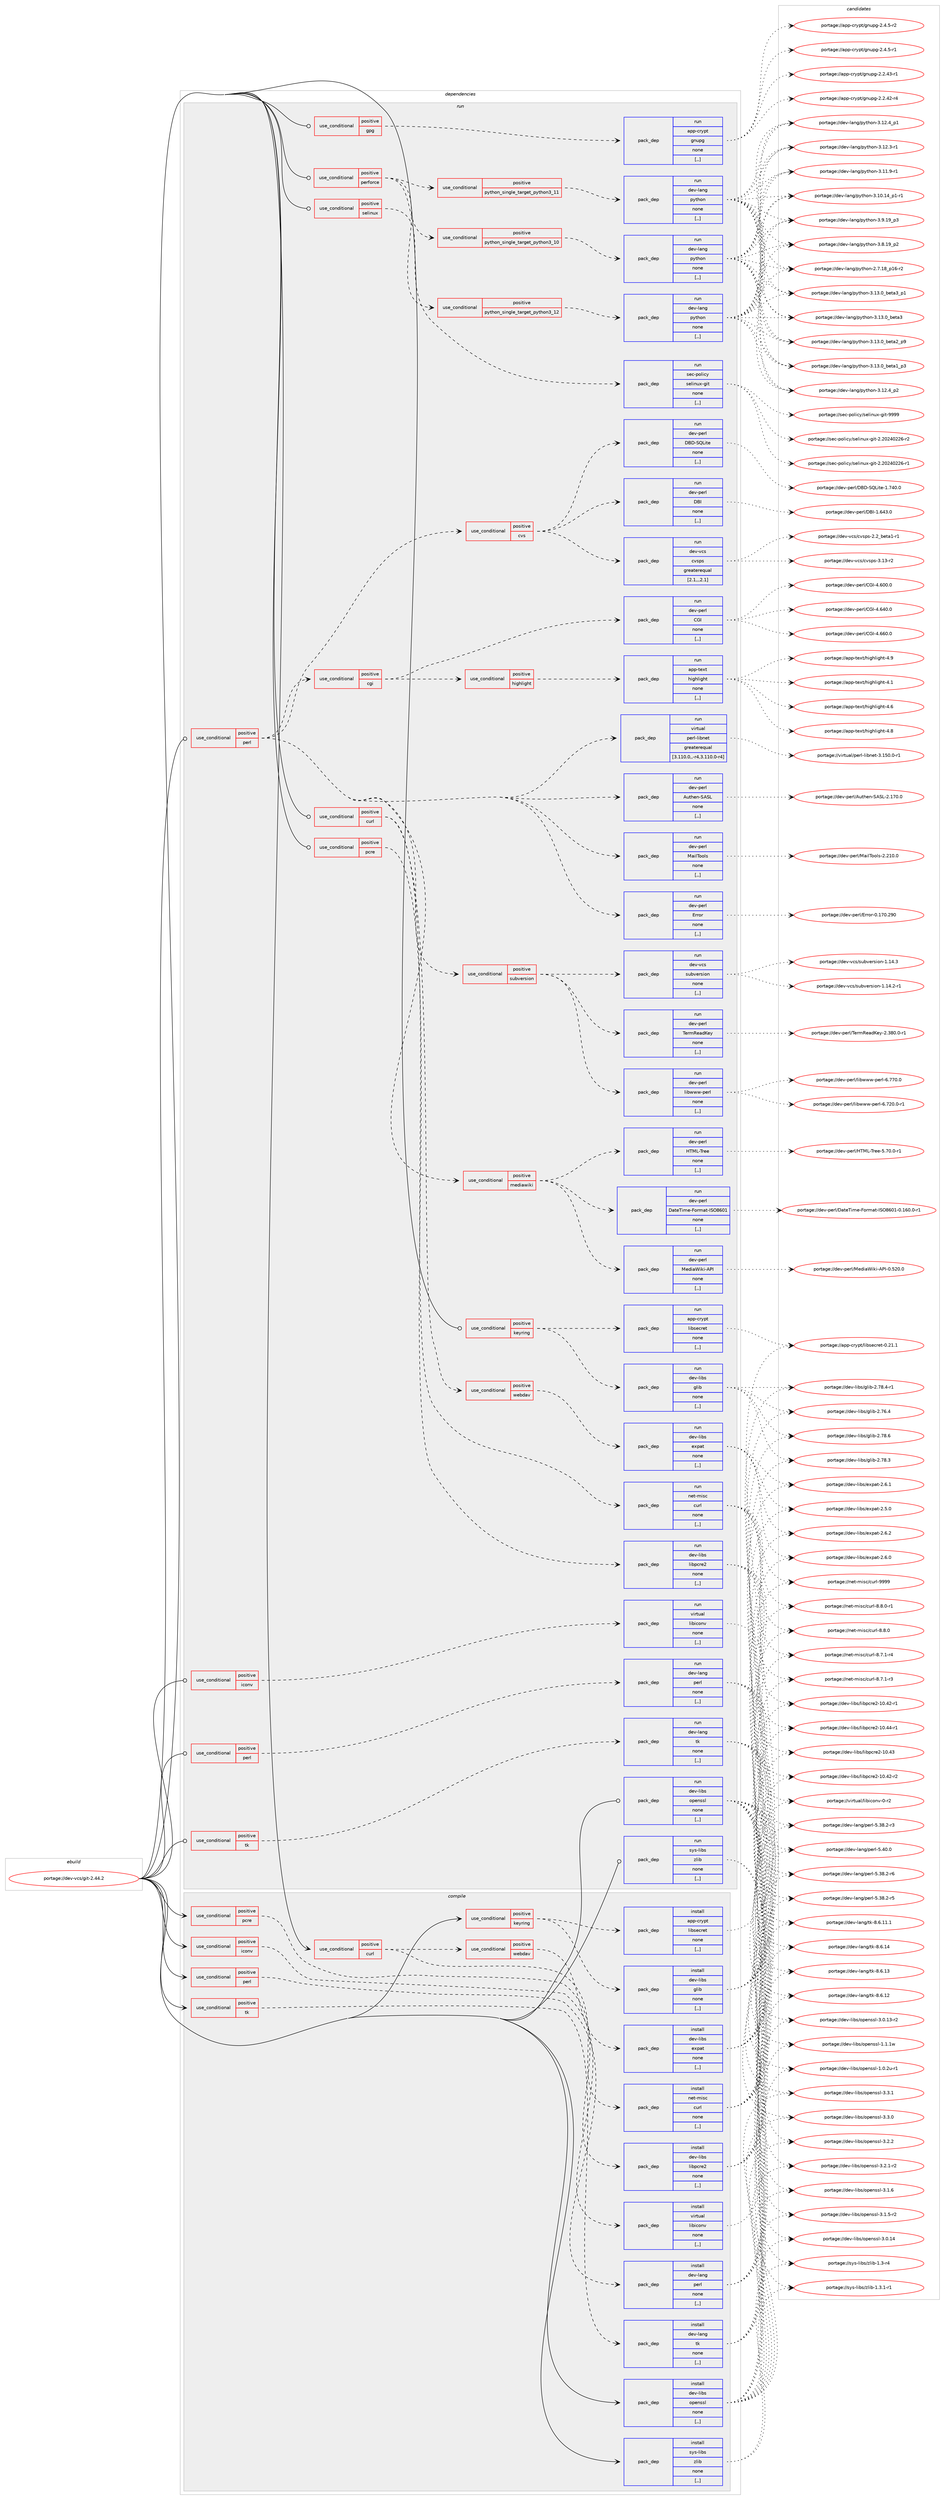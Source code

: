 digraph prolog {

# *************
# Graph options
# *************

newrank=true;
concentrate=true;
compound=true;
graph [rankdir=LR,fontname=Helvetica,fontsize=10,ranksep=1.5];#, ranksep=2.5, nodesep=0.2];
edge  [arrowhead=vee];
node  [fontname=Helvetica,fontsize=10];

# **********
# The ebuild
# **********

subgraph cluster_leftcol {
color=gray;
rank=same;
label=<<i>ebuild</i>>;
id [label="portage://dev-vcs/git-2.44.2", color=red, width=4, href="../dev-vcs/git-2.44.2.svg"];
}

# ****************
# The dependencies
# ****************

subgraph cluster_midcol {
color=gray;
label=<<i>dependencies</i>>;
subgraph cluster_compile {
fillcolor="#eeeeee";
style=filled;
label=<<i>compile</i>>;
subgraph cond61793 {
dependency220136 [label=<<TABLE BORDER="0" CELLBORDER="1" CELLSPACING="0" CELLPADDING="4"><TR><TD ROWSPAN="3" CELLPADDING="10">use_conditional</TD></TR><TR><TD>positive</TD></TR><TR><TD>curl</TD></TR></TABLE>>, shape=none, color=red];
subgraph pack156876 {
dependency220137 [label=<<TABLE BORDER="0" CELLBORDER="1" CELLSPACING="0" CELLPADDING="4" WIDTH="220"><TR><TD ROWSPAN="6" CELLPADDING="30">pack_dep</TD></TR><TR><TD WIDTH="110">install</TD></TR><TR><TD>net-misc</TD></TR><TR><TD>curl</TD></TR><TR><TD>none</TD></TR><TR><TD>[,,]</TD></TR></TABLE>>, shape=none, color=blue];
}
dependency220136:e -> dependency220137:w [weight=20,style="dashed",arrowhead="vee"];
subgraph cond61794 {
dependency220138 [label=<<TABLE BORDER="0" CELLBORDER="1" CELLSPACING="0" CELLPADDING="4"><TR><TD ROWSPAN="3" CELLPADDING="10">use_conditional</TD></TR><TR><TD>positive</TD></TR><TR><TD>webdav</TD></TR></TABLE>>, shape=none, color=red];
subgraph pack156877 {
dependency220139 [label=<<TABLE BORDER="0" CELLBORDER="1" CELLSPACING="0" CELLPADDING="4" WIDTH="220"><TR><TD ROWSPAN="6" CELLPADDING="30">pack_dep</TD></TR><TR><TD WIDTH="110">install</TD></TR><TR><TD>dev-libs</TD></TR><TR><TD>expat</TD></TR><TR><TD>none</TD></TR><TR><TD>[,,]</TD></TR></TABLE>>, shape=none, color=blue];
}
dependency220138:e -> dependency220139:w [weight=20,style="dashed",arrowhead="vee"];
}
dependency220136:e -> dependency220138:w [weight=20,style="dashed",arrowhead="vee"];
}
id:e -> dependency220136:w [weight=20,style="solid",arrowhead="vee"];
subgraph cond61795 {
dependency220140 [label=<<TABLE BORDER="0" CELLBORDER="1" CELLSPACING="0" CELLPADDING="4"><TR><TD ROWSPAN="3" CELLPADDING="10">use_conditional</TD></TR><TR><TD>positive</TD></TR><TR><TD>iconv</TD></TR></TABLE>>, shape=none, color=red];
subgraph pack156878 {
dependency220141 [label=<<TABLE BORDER="0" CELLBORDER="1" CELLSPACING="0" CELLPADDING="4" WIDTH="220"><TR><TD ROWSPAN="6" CELLPADDING="30">pack_dep</TD></TR><TR><TD WIDTH="110">install</TD></TR><TR><TD>virtual</TD></TR><TR><TD>libiconv</TD></TR><TR><TD>none</TD></TR><TR><TD>[,,]</TD></TR></TABLE>>, shape=none, color=blue];
}
dependency220140:e -> dependency220141:w [weight=20,style="dashed",arrowhead="vee"];
}
id:e -> dependency220140:w [weight=20,style="solid",arrowhead="vee"];
subgraph cond61796 {
dependency220142 [label=<<TABLE BORDER="0" CELLBORDER="1" CELLSPACING="0" CELLPADDING="4"><TR><TD ROWSPAN="3" CELLPADDING="10">use_conditional</TD></TR><TR><TD>positive</TD></TR><TR><TD>keyring</TD></TR></TABLE>>, shape=none, color=red];
subgraph pack156879 {
dependency220143 [label=<<TABLE BORDER="0" CELLBORDER="1" CELLSPACING="0" CELLPADDING="4" WIDTH="220"><TR><TD ROWSPAN="6" CELLPADDING="30">pack_dep</TD></TR><TR><TD WIDTH="110">install</TD></TR><TR><TD>app-crypt</TD></TR><TR><TD>libsecret</TD></TR><TR><TD>none</TD></TR><TR><TD>[,,]</TD></TR></TABLE>>, shape=none, color=blue];
}
dependency220142:e -> dependency220143:w [weight=20,style="dashed",arrowhead="vee"];
subgraph pack156880 {
dependency220144 [label=<<TABLE BORDER="0" CELLBORDER="1" CELLSPACING="0" CELLPADDING="4" WIDTH="220"><TR><TD ROWSPAN="6" CELLPADDING="30">pack_dep</TD></TR><TR><TD WIDTH="110">install</TD></TR><TR><TD>dev-libs</TD></TR><TR><TD>glib</TD></TR><TR><TD>none</TD></TR><TR><TD>[,,]</TD></TR></TABLE>>, shape=none, color=blue];
}
dependency220142:e -> dependency220144:w [weight=20,style="dashed",arrowhead="vee"];
}
id:e -> dependency220142:w [weight=20,style="solid",arrowhead="vee"];
subgraph cond61797 {
dependency220145 [label=<<TABLE BORDER="0" CELLBORDER="1" CELLSPACING="0" CELLPADDING="4"><TR><TD ROWSPAN="3" CELLPADDING="10">use_conditional</TD></TR><TR><TD>positive</TD></TR><TR><TD>pcre</TD></TR></TABLE>>, shape=none, color=red];
subgraph pack156881 {
dependency220146 [label=<<TABLE BORDER="0" CELLBORDER="1" CELLSPACING="0" CELLPADDING="4" WIDTH="220"><TR><TD ROWSPAN="6" CELLPADDING="30">pack_dep</TD></TR><TR><TD WIDTH="110">install</TD></TR><TR><TD>dev-libs</TD></TR><TR><TD>libpcre2</TD></TR><TR><TD>none</TD></TR><TR><TD>[,,]</TD></TR></TABLE>>, shape=none, color=blue];
}
dependency220145:e -> dependency220146:w [weight=20,style="dashed",arrowhead="vee"];
}
id:e -> dependency220145:w [weight=20,style="solid",arrowhead="vee"];
subgraph cond61798 {
dependency220147 [label=<<TABLE BORDER="0" CELLBORDER="1" CELLSPACING="0" CELLPADDING="4"><TR><TD ROWSPAN="3" CELLPADDING="10">use_conditional</TD></TR><TR><TD>positive</TD></TR><TR><TD>perl</TD></TR></TABLE>>, shape=none, color=red];
subgraph pack156882 {
dependency220148 [label=<<TABLE BORDER="0" CELLBORDER="1" CELLSPACING="0" CELLPADDING="4" WIDTH="220"><TR><TD ROWSPAN="6" CELLPADDING="30">pack_dep</TD></TR><TR><TD WIDTH="110">install</TD></TR><TR><TD>dev-lang</TD></TR><TR><TD>perl</TD></TR><TR><TD>none</TD></TR><TR><TD>[,,]</TD></TR></TABLE>>, shape=none, color=blue];
}
dependency220147:e -> dependency220148:w [weight=20,style="dashed",arrowhead="vee"];
}
id:e -> dependency220147:w [weight=20,style="solid",arrowhead="vee"];
subgraph cond61799 {
dependency220149 [label=<<TABLE BORDER="0" CELLBORDER="1" CELLSPACING="0" CELLPADDING="4"><TR><TD ROWSPAN="3" CELLPADDING="10">use_conditional</TD></TR><TR><TD>positive</TD></TR><TR><TD>tk</TD></TR></TABLE>>, shape=none, color=red];
subgraph pack156883 {
dependency220150 [label=<<TABLE BORDER="0" CELLBORDER="1" CELLSPACING="0" CELLPADDING="4" WIDTH="220"><TR><TD ROWSPAN="6" CELLPADDING="30">pack_dep</TD></TR><TR><TD WIDTH="110">install</TD></TR><TR><TD>dev-lang</TD></TR><TR><TD>tk</TD></TR><TR><TD>none</TD></TR><TR><TD>[,,]</TD></TR></TABLE>>, shape=none, color=blue];
}
dependency220149:e -> dependency220150:w [weight=20,style="dashed",arrowhead="vee"];
}
id:e -> dependency220149:w [weight=20,style="solid",arrowhead="vee"];
subgraph pack156884 {
dependency220151 [label=<<TABLE BORDER="0" CELLBORDER="1" CELLSPACING="0" CELLPADDING="4" WIDTH="220"><TR><TD ROWSPAN="6" CELLPADDING="30">pack_dep</TD></TR><TR><TD WIDTH="110">install</TD></TR><TR><TD>dev-libs</TD></TR><TR><TD>openssl</TD></TR><TR><TD>none</TD></TR><TR><TD>[,,]</TD></TR></TABLE>>, shape=none, color=blue];
}
id:e -> dependency220151:w [weight=20,style="solid",arrowhead="vee"];
subgraph pack156885 {
dependency220152 [label=<<TABLE BORDER="0" CELLBORDER="1" CELLSPACING="0" CELLPADDING="4" WIDTH="220"><TR><TD ROWSPAN="6" CELLPADDING="30">pack_dep</TD></TR><TR><TD WIDTH="110">install</TD></TR><TR><TD>sys-libs</TD></TR><TR><TD>zlib</TD></TR><TR><TD>none</TD></TR><TR><TD>[,,]</TD></TR></TABLE>>, shape=none, color=blue];
}
id:e -> dependency220152:w [weight=20,style="solid",arrowhead="vee"];
}
subgraph cluster_compileandrun {
fillcolor="#eeeeee";
style=filled;
label=<<i>compile and run</i>>;
}
subgraph cluster_run {
fillcolor="#eeeeee";
style=filled;
label=<<i>run</i>>;
subgraph cond61800 {
dependency220153 [label=<<TABLE BORDER="0" CELLBORDER="1" CELLSPACING="0" CELLPADDING="4"><TR><TD ROWSPAN="3" CELLPADDING="10">use_conditional</TD></TR><TR><TD>positive</TD></TR><TR><TD>curl</TD></TR></TABLE>>, shape=none, color=red];
subgraph pack156886 {
dependency220154 [label=<<TABLE BORDER="0" CELLBORDER="1" CELLSPACING="0" CELLPADDING="4" WIDTH="220"><TR><TD ROWSPAN="6" CELLPADDING="30">pack_dep</TD></TR><TR><TD WIDTH="110">run</TD></TR><TR><TD>net-misc</TD></TR><TR><TD>curl</TD></TR><TR><TD>none</TD></TR><TR><TD>[,,]</TD></TR></TABLE>>, shape=none, color=blue];
}
dependency220153:e -> dependency220154:w [weight=20,style="dashed",arrowhead="vee"];
subgraph cond61801 {
dependency220155 [label=<<TABLE BORDER="0" CELLBORDER="1" CELLSPACING="0" CELLPADDING="4"><TR><TD ROWSPAN="3" CELLPADDING="10">use_conditional</TD></TR><TR><TD>positive</TD></TR><TR><TD>webdav</TD></TR></TABLE>>, shape=none, color=red];
subgraph pack156887 {
dependency220156 [label=<<TABLE BORDER="0" CELLBORDER="1" CELLSPACING="0" CELLPADDING="4" WIDTH="220"><TR><TD ROWSPAN="6" CELLPADDING="30">pack_dep</TD></TR><TR><TD WIDTH="110">run</TD></TR><TR><TD>dev-libs</TD></TR><TR><TD>expat</TD></TR><TR><TD>none</TD></TR><TR><TD>[,,]</TD></TR></TABLE>>, shape=none, color=blue];
}
dependency220155:e -> dependency220156:w [weight=20,style="dashed",arrowhead="vee"];
}
dependency220153:e -> dependency220155:w [weight=20,style="dashed",arrowhead="vee"];
}
id:e -> dependency220153:w [weight=20,style="solid",arrowhead="odot"];
subgraph cond61802 {
dependency220157 [label=<<TABLE BORDER="0" CELLBORDER="1" CELLSPACING="0" CELLPADDING="4"><TR><TD ROWSPAN="3" CELLPADDING="10">use_conditional</TD></TR><TR><TD>positive</TD></TR><TR><TD>gpg</TD></TR></TABLE>>, shape=none, color=red];
subgraph pack156888 {
dependency220158 [label=<<TABLE BORDER="0" CELLBORDER="1" CELLSPACING="0" CELLPADDING="4" WIDTH="220"><TR><TD ROWSPAN="6" CELLPADDING="30">pack_dep</TD></TR><TR><TD WIDTH="110">run</TD></TR><TR><TD>app-crypt</TD></TR><TR><TD>gnupg</TD></TR><TR><TD>none</TD></TR><TR><TD>[,,]</TD></TR></TABLE>>, shape=none, color=blue];
}
dependency220157:e -> dependency220158:w [weight=20,style="dashed",arrowhead="vee"];
}
id:e -> dependency220157:w [weight=20,style="solid",arrowhead="odot"];
subgraph cond61803 {
dependency220159 [label=<<TABLE BORDER="0" CELLBORDER="1" CELLSPACING="0" CELLPADDING="4"><TR><TD ROWSPAN="3" CELLPADDING="10">use_conditional</TD></TR><TR><TD>positive</TD></TR><TR><TD>iconv</TD></TR></TABLE>>, shape=none, color=red];
subgraph pack156889 {
dependency220160 [label=<<TABLE BORDER="0" CELLBORDER="1" CELLSPACING="0" CELLPADDING="4" WIDTH="220"><TR><TD ROWSPAN="6" CELLPADDING="30">pack_dep</TD></TR><TR><TD WIDTH="110">run</TD></TR><TR><TD>virtual</TD></TR><TR><TD>libiconv</TD></TR><TR><TD>none</TD></TR><TR><TD>[,,]</TD></TR></TABLE>>, shape=none, color=blue];
}
dependency220159:e -> dependency220160:w [weight=20,style="dashed",arrowhead="vee"];
}
id:e -> dependency220159:w [weight=20,style="solid",arrowhead="odot"];
subgraph cond61804 {
dependency220161 [label=<<TABLE BORDER="0" CELLBORDER="1" CELLSPACING="0" CELLPADDING="4"><TR><TD ROWSPAN="3" CELLPADDING="10">use_conditional</TD></TR><TR><TD>positive</TD></TR><TR><TD>keyring</TD></TR></TABLE>>, shape=none, color=red];
subgraph pack156890 {
dependency220162 [label=<<TABLE BORDER="0" CELLBORDER="1" CELLSPACING="0" CELLPADDING="4" WIDTH="220"><TR><TD ROWSPAN="6" CELLPADDING="30">pack_dep</TD></TR><TR><TD WIDTH="110">run</TD></TR><TR><TD>app-crypt</TD></TR><TR><TD>libsecret</TD></TR><TR><TD>none</TD></TR><TR><TD>[,,]</TD></TR></TABLE>>, shape=none, color=blue];
}
dependency220161:e -> dependency220162:w [weight=20,style="dashed",arrowhead="vee"];
subgraph pack156891 {
dependency220163 [label=<<TABLE BORDER="0" CELLBORDER="1" CELLSPACING="0" CELLPADDING="4" WIDTH="220"><TR><TD ROWSPAN="6" CELLPADDING="30">pack_dep</TD></TR><TR><TD WIDTH="110">run</TD></TR><TR><TD>dev-libs</TD></TR><TR><TD>glib</TD></TR><TR><TD>none</TD></TR><TR><TD>[,,]</TD></TR></TABLE>>, shape=none, color=blue];
}
dependency220161:e -> dependency220163:w [weight=20,style="dashed",arrowhead="vee"];
}
id:e -> dependency220161:w [weight=20,style="solid",arrowhead="odot"];
subgraph cond61805 {
dependency220164 [label=<<TABLE BORDER="0" CELLBORDER="1" CELLSPACING="0" CELLPADDING="4"><TR><TD ROWSPAN="3" CELLPADDING="10">use_conditional</TD></TR><TR><TD>positive</TD></TR><TR><TD>pcre</TD></TR></TABLE>>, shape=none, color=red];
subgraph pack156892 {
dependency220165 [label=<<TABLE BORDER="0" CELLBORDER="1" CELLSPACING="0" CELLPADDING="4" WIDTH="220"><TR><TD ROWSPAN="6" CELLPADDING="30">pack_dep</TD></TR><TR><TD WIDTH="110">run</TD></TR><TR><TD>dev-libs</TD></TR><TR><TD>libpcre2</TD></TR><TR><TD>none</TD></TR><TR><TD>[,,]</TD></TR></TABLE>>, shape=none, color=blue];
}
dependency220164:e -> dependency220165:w [weight=20,style="dashed",arrowhead="vee"];
}
id:e -> dependency220164:w [weight=20,style="solid",arrowhead="odot"];
subgraph cond61806 {
dependency220166 [label=<<TABLE BORDER="0" CELLBORDER="1" CELLSPACING="0" CELLPADDING="4"><TR><TD ROWSPAN="3" CELLPADDING="10">use_conditional</TD></TR><TR><TD>positive</TD></TR><TR><TD>perforce</TD></TR></TABLE>>, shape=none, color=red];
subgraph cond61807 {
dependency220167 [label=<<TABLE BORDER="0" CELLBORDER="1" CELLSPACING="0" CELLPADDING="4"><TR><TD ROWSPAN="3" CELLPADDING="10">use_conditional</TD></TR><TR><TD>positive</TD></TR><TR><TD>python_single_target_python3_10</TD></TR></TABLE>>, shape=none, color=red];
subgraph pack156893 {
dependency220168 [label=<<TABLE BORDER="0" CELLBORDER="1" CELLSPACING="0" CELLPADDING="4" WIDTH="220"><TR><TD ROWSPAN="6" CELLPADDING="30">pack_dep</TD></TR><TR><TD WIDTH="110">run</TD></TR><TR><TD>dev-lang</TD></TR><TR><TD>python</TD></TR><TR><TD>none</TD></TR><TR><TD>[,,]</TD></TR></TABLE>>, shape=none, color=blue];
}
dependency220167:e -> dependency220168:w [weight=20,style="dashed",arrowhead="vee"];
}
dependency220166:e -> dependency220167:w [weight=20,style="dashed",arrowhead="vee"];
subgraph cond61808 {
dependency220169 [label=<<TABLE BORDER="0" CELLBORDER="1" CELLSPACING="0" CELLPADDING="4"><TR><TD ROWSPAN="3" CELLPADDING="10">use_conditional</TD></TR><TR><TD>positive</TD></TR><TR><TD>python_single_target_python3_11</TD></TR></TABLE>>, shape=none, color=red];
subgraph pack156894 {
dependency220170 [label=<<TABLE BORDER="0" CELLBORDER="1" CELLSPACING="0" CELLPADDING="4" WIDTH="220"><TR><TD ROWSPAN="6" CELLPADDING="30">pack_dep</TD></TR><TR><TD WIDTH="110">run</TD></TR><TR><TD>dev-lang</TD></TR><TR><TD>python</TD></TR><TR><TD>none</TD></TR><TR><TD>[,,]</TD></TR></TABLE>>, shape=none, color=blue];
}
dependency220169:e -> dependency220170:w [weight=20,style="dashed",arrowhead="vee"];
}
dependency220166:e -> dependency220169:w [weight=20,style="dashed",arrowhead="vee"];
subgraph cond61809 {
dependency220171 [label=<<TABLE BORDER="0" CELLBORDER="1" CELLSPACING="0" CELLPADDING="4"><TR><TD ROWSPAN="3" CELLPADDING="10">use_conditional</TD></TR><TR><TD>positive</TD></TR><TR><TD>python_single_target_python3_12</TD></TR></TABLE>>, shape=none, color=red];
subgraph pack156895 {
dependency220172 [label=<<TABLE BORDER="0" CELLBORDER="1" CELLSPACING="0" CELLPADDING="4" WIDTH="220"><TR><TD ROWSPAN="6" CELLPADDING="30">pack_dep</TD></TR><TR><TD WIDTH="110">run</TD></TR><TR><TD>dev-lang</TD></TR><TR><TD>python</TD></TR><TR><TD>none</TD></TR><TR><TD>[,,]</TD></TR></TABLE>>, shape=none, color=blue];
}
dependency220171:e -> dependency220172:w [weight=20,style="dashed",arrowhead="vee"];
}
dependency220166:e -> dependency220171:w [weight=20,style="dashed",arrowhead="vee"];
}
id:e -> dependency220166:w [weight=20,style="solid",arrowhead="odot"];
subgraph cond61810 {
dependency220173 [label=<<TABLE BORDER="0" CELLBORDER="1" CELLSPACING="0" CELLPADDING="4"><TR><TD ROWSPAN="3" CELLPADDING="10">use_conditional</TD></TR><TR><TD>positive</TD></TR><TR><TD>perl</TD></TR></TABLE>>, shape=none, color=red];
subgraph pack156896 {
dependency220174 [label=<<TABLE BORDER="0" CELLBORDER="1" CELLSPACING="0" CELLPADDING="4" WIDTH="220"><TR><TD ROWSPAN="6" CELLPADDING="30">pack_dep</TD></TR><TR><TD WIDTH="110">run</TD></TR><TR><TD>dev-lang</TD></TR><TR><TD>perl</TD></TR><TR><TD>none</TD></TR><TR><TD>[,,]</TD></TR></TABLE>>, shape=none, color=blue];
}
dependency220173:e -> dependency220174:w [weight=20,style="dashed",arrowhead="vee"];
}
id:e -> dependency220173:w [weight=20,style="solid",arrowhead="odot"];
subgraph cond61811 {
dependency220175 [label=<<TABLE BORDER="0" CELLBORDER="1" CELLSPACING="0" CELLPADDING="4"><TR><TD ROWSPAN="3" CELLPADDING="10">use_conditional</TD></TR><TR><TD>positive</TD></TR><TR><TD>perl</TD></TR></TABLE>>, shape=none, color=red];
subgraph pack156897 {
dependency220176 [label=<<TABLE BORDER="0" CELLBORDER="1" CELLSPACING="0" CELLPADDING="4" WIDTH="220"><TR><TD ROWSPAN="6" CELLPADDING="30">pack_dep</TD></TR><TR><TD WIDTH="110">run</TD></TR><TR><TD>dev-perl</TD></TR><TR><TD>Error</TD></TR><TR><TD>none</TD></TR><TR><TD>[,,]</TD></TR></TABLE>>, shape=none, color=blue];
}
dependency220175:e -> dependency220176:w [weight=20,style="dashed",arrowhead="vee"];
subgraph pack156898 {
dependency220177 [label=<<TABLE BORDER="0" CELLBORDER="1" CELLSPACING="0" CELLPADDING="4" WIDTH="220"><TR><TD ROWSPAN="6" CELLPADDING="30">pack_dep</TD></TR><TR><TD WIDTH="110">run</TD></TR><TR><TD>dev-perl</TD></TR><TR><TD>MailTools</TD></TR><TR><TD>none</TD></TR><TR><TD>[,,]</TD></TR></TABLE>>, shape=none, color=blue];
}
dependency220175:e -> dependency220177:w [weight=20,style="dashed",arrowhead="vee"];
subgraph pack156899 {
dependency220178 [label=<<TABLE BORDER="0" CELLBORDER="1" CELLSPACING="0" CELLPADDING="4" WIDTH="220"><TR><TD ROWSPAN="6" CELLPADDING="30">pack_dep</TD></TR><TR><TD WIDTH="110">run</TD></TR><TR><TD>dev-perl</TD></TR><TR><TD>Authen-SASL</TD></TR><TR><TD>none</TD></TR><TR><TD>[,,]</TD></TR></TABLE>>, shape=none, color=blue];
}
dependency220175:e -> dependency220178:w [weight=20,style="dashed",arrowhead="vee"];
subgraph pack156900 {
dependency220179 [label=<<TABLE BORDER="0" CELLBORDER="1" CELLSPACING="0" CELLPADDING="4" WIDTH="220"><TR><TD ROWSPAN="6" CELLPADDING="30">pack_dep</TD></TR><TR><TD WIDTH="110">run</TD></TR><TR><TD>virtual</TD></TR><TR><TD>perl-libnet</TD></TR><TR><TD>greaterequal</TD></TR><TR><TD>[3.110.0,,-r4,3.110.0-r4]</TD></TR></TABLE>>, shape=none, color=blue];
}
dependency220175:e -> dependency220179:w [weight=20,style="dashed",arrowhead="vee"];
subgraph cond61812 {
dependency220180 [label=<<TABLE BORDER="0" CELLBORDER="1" CELLSPACING="0" CELLPADDING="4"><TR><TD ROWSPAN="3" CELLPADDING="10">use_conditional</TD></TR><TR><TD>positive</TD></TR><TR><TD>cgi</TD></TR></TABLE>>, shape=none, color=red];
subgraph pack156901 {
dependency220181 [label=<<TABLE BORDER="0" CELLBORDER="1" CELLSPACING="0" CELLPADDING="4" WIDTH="220"><TR><TD ROWSPAN="6" CELLPADDING="30">pack_dep</TD></TR><TR><TD WIDTH="110">run</TD></TR><TR><TD>dev-perl</TD></TR><TR><TD>CGI</TD></TR><TR><TD>none</TD></TR><TR><TD>[,,]</TD></TR></TABLE>>, shape=none, color=blue];
}
dependency220180:e -> dependency220181:w [weight=20,style="dashed",arrowhead="vee"];
subgraph cond61813 {
dependency220182 [label=<<TABLE BORDER="0" CELLBORDER="1" CELLSPACING="0" CELLPADDING="4"><TR><TD ROWSPAN="3" CELLPADDING="10">use_conditional</TD></TR><TR><TD>positive</TD></TR><TR><TD>highlight</TD></TR></TABLE>>, shape=none, color=red];
subgraph pack156902 {
dependency220183 [label=<<TABLE BORDER="0" CELLBORDER="1" CELLSPACING="0" CELLPADDING="4" WIDTH="220"><TR><TD ROWSPAN="6" CELLPADDING="30">pack_dep</TD></TR><TR><TD WIDTH="110">run</TD></TR><TR><TD>app-text</TD></TR><TR><TD>highlight</TD></TR><TR><TD>none</TD></TR><TR><TD>[,,]</TD></TR></TABLE>>, shape=none, color=blue];
}
dependency220182:e -> dependency220183:w [weight=20,style="dashed",arrowhead="vee"];
}
dependency220180:e -> dependency220182:w [weight=20,style="dashed",arrowhead="vee"];
}
dependency220175:e -> dependency220180:w [weight=20,style="dashed",arrowhead="vee"];
subgraph cond61814 {
dependency220184 [label=<<TABLE BORDER="0" CELLBORDER="1" CELLSPACING="0" CELLPADDING="4"><TR><TD ROWSPAN="3" CELLPADDING="10">use_conditional</TD></TR><TR><TD>positive</TD></TR><TR><TD>cvs</TD></TR></TABLE>>, shape=none, color=red];
subgraph pack156903 {
dependency220185 [label=<<TABLE BORDER="0" CELLBORDER="1" CELLSPACING="0" CELLPADDING="4" WIDTH="220"><TR><TD ROWSPAN="6" CELLPADDING="30">pack_dep</TD></TR><TR><TD WIDTH="110">run</TD></TR><TR><TD>dev-vcs</TD></TR><TR><TD>cvsps</TD></TR><TR><TD>greaterequal</TD></TR><TR><TD>[2.1,,,2.1]</TD></TR></TABLE>>, shape=none, color=blue];
}
dependency220184:e -> dependency220185:w [weight=20,style="dashed",arrowhead="vee"];
subgraph pack156904 {
dependency220186 [label=<<TABLE BORDER="0" CELLBORDER="1" CELLSPACING="0" CELLPADDING="4" WIDTH="220"><TR><TD ROWSPAN="6" CELLPADDING="30">pack_dep</TD></TR><TR><TD WIDTH="110">run</TD></TR><TR><TD>dev-perl</TD></TR><TR><TD>DBI</TD></TR><TR><TD>none</TD></TR><TR><TD>[,,]</TD></TR></TABLE>>, shape=none, color=blue];
}
dependency220184:e -> dependency220186:w [weight=20,style="dashed",arrowhead="vee"];
subgraph pack156905 {
dependency220187 [label=<<TABLE BORDER="0" CELLBORDER="1" CELLSPACING="0" CELLPADDING="4" WIDTH="220"><TR><TD ROWSPAN="6" CELLPADDING="30">pack_dep</TD></TR><TR><TD WIDTH="110">run</TD></TR><TR><TD>dev-perl</TD></TR><TR><TD>DBD-SQLite</TD></TR><TR><TD>none</TD></TR><TR><TD>[,,]</TD></TR></TABLE>>, shape=none, color=blue];
}
dependency220184:e -> dependency220187:w [weight=20,style="dashed",arrowhead="vee"];
}
dependency220175:e -> dependency220184:w [weight=20,style="dashed",arrowhead="vee"];
subgraph cond61815 {
dependency220188 [label=<<TABLE BORDER="0" CELLBORDER="1" CELLSPACING="0" CELLPADDING="4"><TR><TD ROWSPAN="3" CELLPADDING="10">use_conditional</TD></TR><TR><TD>positive</TD></TR><TR><TD>mediawiki</TD></TR></TABLE>>, shape=none, color=red];
subgraph pack156906 {
dependency220189 [label=<<TABLE BORDER="0" CELLBORDER="1" CELLSPACING="0" CELLPADDING="4" WIDTH="220"><TR><TD ROWSPAN="6" CELLPADDING="30">pack_dep</TD></TR><TR><TD WIDTH="110">run</TD></TR><TR><TD>dev-perl</TD></TR><TR><TD>DateTime-Format-ISO8601</TD></TR><TR><TD>none</TD></TR><TR><TD>[,,]</TD></TR></TABLE>>, shape=none, color=blue];
}
dependency220188:e -> dependency220189:w [weight=20,style="dashed",arrowhead="vee"];
subgraph pack156907 {
dependency220190 [label=<<TABLE BORDER="0" CELLBORDER="1" CELLSPACING="0" CELLPADDING="4" WIDTH="220"><TR><TD ROWSPAN="6" CELLPADDING="30">pack_dep</TD></TR><TR><TD WIDTH="110">run</TD></TR><TR><TD>dev-perl</TD></TR><TR><TD>HTML-Tree</TD></TR><TR><TD>none</TD></TR><TR><TD>[,,]</TD></TR></TABLE>>, shape=none, color=blue];
}
dependency220188:e -> dependency220190:w [weight=20,style="dashed",arrowhead="vee"];
subgraph pack156908 {
dependency220191 [label=<<TABLE BORDER="0" CELLBORDER="1" CELLSPACING="0" CELLPADDING="4" WIDTH="220"><TR><TD ROWSPAN="6" CELLPADDING="30">pack_dep</TD></TR><TR><TD WIDTH="110">run</TD></TR><TR><TD>dev-perl</TD></TR><TR><TD>MediaWiki-API</TD></TR><TR><TD>none</TD></TR><TR><TD>[,,]</TD></TR></TABLE>>, shape=none, color=blue];
}
dependency220188:e -> dependency220191:w [weight=20,style="dashed",arrowhead="vee"];
}
dependency220175:e -> dependency220188:w [weight=20,style="dashed",arrowhead="vee"];
subgraph cond61816 {
dependency220192 [label=<<TABLE BORDER="0" CELLBORDER="1" CELLSPACING="0" CELLPADDING="4"><TR><TD ROWSPAN="3" CELLPADDING="10">use_conditional</TD></TR><TR><TD>positive</TD></TR><TR><TD>subversion</TD></TR></TABLE>>, shape=none, color=red];
subgraph pack156909 {
dependency220193 [label=<<TABLE BORDER="0" CELLBORDER="1" CELLSPACING="0" CELLPADDING="4" WIDTH="220"><TR><TD ROWSPAN="6" CELLPADDING="30">pack_dep</TD></TR><TR><TD WIDTH="110">run</TD></TR><TR><TD>dev-vcs</TD></TR><TR><TD>subversion</TD></TR><TR><TD>none</TD></TR><TR><TD>[,,]</TD></TR></TABLE>>, shape=none, color=blue];
}
dependency220192:e -> dependency220193:w [weight=20,style="dashed",arrowhead="vee"];
subgraph pack156910 {
dependency220194 [label=<<TABLE BORDER="0" CELLBORDER="1" CELLSPACING="0" CELLPADDING="4" WIDTH="220"><TR><TD ROWSPAN="6" CELLPADDING="30">pack_dep</TD></TR><TR><TD WIDTH="110">run</TD></TR><TR><TD>dev-perl</TD></TR><TR><TD>libwww-perl</TD></TR><TR><TD>none</TD></TR><TR><TD>[,,]</TD></TR></TABLE>>, shape=none, color=blue];
}
dependency220192:e -> dependency220194:w [weight=20,style="dashed",arrowhead="vee"];
subgraph pack156911 {
dependency220195 [label=<<TABLE BORDER="0" CELLBORDER="1" CELLSPACING="0" CELLPADDING="4" WIDTH="220"><TR><TD ROWSPAN="6" CELLPADDING="30">pack_dep</TD></TR><TR><TD WIDTH="110">run</TD></TR><TR><TD>dev-perl</TD></TR><TR><TD>TermReadKey</TD></TR><TR><TD>none</TD></TR><TR><TD>[,,]</TD></TR></TABLE>>, shape=none, color=blue];
}
dependency220192:e -> dependency220195:w [weight=20,style="dashed",arrowhead="vee"];
}
dependency220175:e -> dependency220192:w [weight=20,style="dashed",arrowhead="vee"];
}
id:e -> dependency220175:w [weight=20,style="solid",arrowhead="odot"];
subgraph cond61817 {
dependency220196 [label=<<TABLE BORDER="0" CELLBORDER="1" CELLSPACING="0" CELLPADDING="4"><TR><TD ROWSPAN="3" CELLPADDING="10">use_conditional</TD></TR><TR><TD>positive</TD></TR><TR><TD>selinux</TD></TR></TABLE>>, shape=none, color=red];
subgraph pack156912 {
dependency220197 [label=<<TABLE BORDER="0" CELLBORDER="1" CELLSPACING="0" CELLPADDING="4" WIDTH="220"><TR><TD ROWSPAN="6" CELLPADDING="30">pack_dep</TD></TR><TR><TD WIDTH="110">run</TD></TR><TR><TD>sec-policy</TD></TR><TR><TD>selinux-git</TD></TR><TR><TD>none</TD></TR><TR><TD>[,,]</TD></TR></TABLE>>, shape=none, color=blue];
}
dependency220196:e -> dependency220197:w [weight=20,style="dashed",arrowhead="vee"];
}
id:e -> dependency220196:w [weight=20,style="solid",arrowhead="odot"];
subgraph cond61818 {
dependency220198 [label=<<TABLE BORDER="0" CELLBORDER="1" CELLSPACING="0" CELLPADDING="4"><TR><TD ROWSPAN="3" CELLPADDING="10">use_conditional</TD></TR><TR><TD>positive</TD></TR><TR><TD>tk</TD></TR></TABLE>>, shape=none, color=red];
subgraph pack156913 {
dependency220199 [label=<<TABLE BORDER="0" CELLBORDER="1" CELLSPACING="0" CELLPADDING="4" WIDTH="220"><TR><TD ROWSPAN="6" CELLPADDING="30">pack_dep</TD></TR><TR><TD WIDTH="110">run</TD></TR><TR><TD>dev-lang</TD></TR><TR><TD>tk</TD></TR><TR><TD>none</TD></TR><TR><TD>[,,]</TD></TR></TABLE>>, shape=none, color=blue];
}
dependency220198:e -> dependency220199:w [weight=20,style="dashed",arrowhead="vee"];
}
id:e -> dependency220198:w [weight=20,style="solid",arrowhead="odot"];
subgraph pack156914 {
dependency220200 [label=<<TABLE BORDER="0" CELLBORDER="1" CELLSPACING="0" CELLPADDING="4" WIDTH="220"><TR><TD ROWSPAN="6" CELLPADDING="30">pack_dep</TD></TR><TR><TD WIDTH="110">run</TD></TR><TR><TD>dev-libs</TD></TR><TR><TD>openssl</TD></TR><TR><TD>none</TD></TR><TR><TD>[,,]</TD></TR></TABLE>>, shape=none, color=blue];
}
id:e -> dependency220200:w [weight=20,style="solid",arrowhead="odot"];
subgraph pack156915 {
dependency220201 [label=<<TABLE BORDER="0" CELLBORDER="1" CELLSPACING="0" CELLPADDING="4" WIDTH="220"><TR><TD ROWSPAN="6" CELLPADDING="30">pack_dep</TD></TR><TR><TD WIDTH="110">run</TD></TR><TR><TD>sys-libs</TD></TR><TR><TD>zlib</TD></TR><TR><TD>none</TD></TR><TR><TD>[,,]</TD></TR></TABLE>>, shape=none, color=blue];
}
id:e -> dependency220201:w [weight=20,style="solid",arrowhead="odot"];
}
}

# **************
# The candidates
# **************

subgraph cluster_choices {
rank=same;
color=gray;
label=<<i>candidates</i>>;

subgraph choice156876 {
color=black;
nodesep=1;
choice110101116451091051159947991171141084557575757 [label="portage://net-misc/curl-9999", color=red, width=4,href="../net-misc/curl-9999.svg"];
choice110101116451091051159947991171141084556465646484511449 [label="portage://net-misc/curl-8.8.0-r1", color=red, width=4,href="../net-misc/curl-8.8.0-r1.svg"];
choice11010111645109105115994799117114108455646564648 [label="portage://net-misc/curl-8.8.0", color=red, width=4,href="../net-misc/curl-8.8.0.svg"];
choice110101116451091051159947991171141084556465546494511452 [label="portage://net-misc/curl-8.7.1-r4", color=red, width=4,href="../net-misc/curl-8.7.1-r4.svg"];
choice110101116451091051159947991171141084556465546494511451 [label="portage://net-misc/curl-8.7.1-r3", color=red, width=4,href="../net-misc/curl-8.7.1-r3.svg"];
dependency220137:e -> choice110101116451091051159947991171141084557575757:w [style=dotted,weight="100"];
dependency220137:e -> choice110101116451091051159947991171141084556465646484511449:w [style=dotted,weight="100"];
dependency220137:e -> choice11010111645109105115994799117114108455646564648:w [style=dotted,weight="100"];
dependency220137:e -> choice110101116451091051159947991171141084556465546494511452:w [style=dotted,weight="100"];
dependency220137:e -> choice110101116451091051159947991171141084556465546494511451:w [style=dotted,weight="100"];
}
subgraph choice156877 {
color=black;
nodesep=1;
choice10010111845108105981154710112011297116455046544650 [label="portage://dev-libs/expat-2.6.2", color=red, width=4,href="../dev-libs/expat-2.6.2.svg"];
choice10010111845108105981154710112011297116455046544649 [label="portage://dev-libs/expat-2.6.1", color=red, width=4,href="../dev-libs/expat-2.6.1.svg"];
choice10010111845108105981154710112011297116455046544648 [label="portage://dev-libs/expat-2.6.0", color=red, width=4,href="../dev-libs/expat-2.6.0.svg"];
choice10010111845108105981154710112011297116455046534648 [label="portage://dev-libs/expat-2.5.0", color=red, width=4,href="../dev-libs/expat-2.5.0.svg"];
dependency220139:e -> choice10010111845108105981154710112011297116455046544650:w [style=dotted,weight="100"];
dependency220139:e -> choice10010111845108105981154710112011297116455046544649:w [style=dotted,weight="100"];
dependency220139:e -> choice10010111845108105981154710112011297116455046544648:w [style=dotted,weight="100"];
dependency220139:e -> choice10010111845108105981154710112011297116455046534648:w [style=dotted,weight="100"];
}
subgraph choice156878 {
color=black;
nodesep=1;
choice1181051141161179710847108105981059911111011845484511450 [label="portage://virtual/libiconv-0-r2", color=red, width=4,href="../virtual/libiconv-0-r2.svg"];
dependency220141:e -> choice1181051141161179710847108105981059911111011845484511450:w [style=dotted,weight="100"];
}
subgraph choice156879 {
color=black;
nodesep=1;
choice97112112459911412111211647108105981151019911410111645484650494649 [label="portage://app-crypt/libsecret-0.21.1", color=red, width=4,href="../app-crypt/libsecret-0.21.1.svg"];
dependency220143:e -> choice97112112459911412111211647108105981151019911410111645484650494649:w [style=dotted,weight="100"];
}
subgraph choice156880 {
color=black;
nodesep=1;
choice1001011184510810598115471031081059845504655564654 [label="portage://dev-libs/glib-2.78.6", color=red, width=4,href="../dev-libs/glib-2.78.6.svg"];
choice10010111845108105981154710310810598455046555646524511449 [label="portage://dev-libs/glib-2.78.4-r1", color=red, width=4,href="../dev-libs/glib-2.78.4-r1.svg"];
choice1001011184510810598115471031081059845504655564651 [label="portage://dev-libs/glib-2.78.3", color=red, width=4,href="../dev-libs/glib-2.78.3.svg"];
choice1001011184510810598115471031081059845504655544652 [label="portage://dev-libs/glib-2.76.4", color=red, width=4,href="../dev-libs/glib-2.76.4.svg"];
dependency220144:e -> choice1001011184510810598115471031081059845504655564654:w [style=dotted,weight="100"];
dependency220144:e -> choice10010111845108105981154710310810598455046555646524511449:w [style=dotted,weight="100"];
dependency220144:e -> choice1001011184510810598115471031081059845504655564651:w [style=dotted,weight="100"];
dependency220144:e -> choice1001011184510810598115471031081059845504655544652:w [style=dotted,weight="100"];
}
subgraph choice156881 {
color=black;
nodesep=1;
choice1001011184510810598115471081059811299114101504549484652524511449 [label="portage://dev-libs/libpcre2-10.44-r1", color=red, width=4,href="../dev-libs/libpcre2-10.44-r1.svg"];
choice100101118451081059811547108105981129911410150454948465251 [label="portage://dev-libs/libpcre2-10.43", color=red, width=4,href="../dev-libs/libpcre2-10.43.svg"];
choice1001011184510810598115471081059811299114101504549484652504511450 [label="portage://dev-libs/libpcre2-10.42-r2", color=red, width=4,href="../dev-libs/libpcre2-10.42-r2.svg"];
choice1001011184510810598115471081059811299114101504549484652504511449 [label="portage://dev-libs/libpcre2-10.42-r1", color=red, width=4,href="../dev-libs/libpcre2-10.42-r1.svg"];
dependency220146:e -> choice1001011184510810598115471081059811299114101504549484652524511449:w [style=dotted,weight="100"];
dependency220146:e -> choice100101118451081059811547108105981129911410150454948465251:w [style=dotted,weight="100"];
dependency220146:e -> choice1001011184510810598115471081059811299114101504549484652504511450:w [style=dotted,weight="100"];
dependency220146:e -> choice1001011184510810598115471081059811299114101504549484652504511449:w [style=dotted,weight="100"];
}
subgraph choice156882 {
color=black;
nodesep=1;
choice10010111845108971101034711210111410845534652484648 [label="portage://dev-lang/perl-5.40.0", color=red, width=4,href="../dev-lang/perl-5.40.0.svg"];
choice100101118451089711010347112101114108455346515646504511454 [label="portage://dev-lang/perl-5.38.2-r6", color=red, width=4,href="../dev-lang/perl-5.38.2-r6.svg"];
choice100101118451089711010347112101114108455346515646504511453 [label="portage://dev-lang/perl-5.38.2-r5", color=red, width=4,href="../dev-lang/perl-5.38.2-r5.svg"];
choice100101118451089711010347112101114108455346515646504511451 [label="portage://dev-lang/perl-5.38.2-r3", color=red, width=4,href="../dev-lang/perl-5.38.2-r3.svg"];
dependency220148:e -> choice10010111845108971101034711210111410845534652484648:w [style=dotted,weight="100"];
dependency220148:e -> choice100101118451089711010347112101114108455346515646504511454:w [style=dotted,weight="100"];
dependency220148:e -> choice100101118451089711010347112101114108455346515646504511453:w [style=dotted,weight="100"];
dependency220148:e -> choice100101118451089711010347112101114108455346515646504511451:w [style=dotted,weight="100"];
}
subgraph choice156883 {
color=black;
nodesep=1;
choice10010111845108971101034711610745564654464952 [label="portage://dev-lang/tk-8.6.14", color=red, width=4,href="../dev-lang/tk-8.6.14.svg"];
choice10010111845108971101034711610745564654464951 [label="portage://dev-lang/tk-8.6.13", color=red, width=4,href="../dev-lang/tk-8.6.13.svg"];
choice10010111845108971101034711610745564654464950 [label="portage://dev-lang/tk-8.6.12", color=red, width=4,href="../dev-lang/tk-8.6.12.svg"];
choice100101118451089711010347116107455646544649494649 [label="portage://dev-lang/tk-8.6.11.1", color=red, width=4,href="../dev-lang/tk-8.6.11.1.svg"];
dependency220150:e -> choice10010111845108971101034711610745564654464952:w [style=dotted,weight="100"];
dependency220150:e -> choice10010111845108971101034711610745564654464951:w [style=dotted,weight="100"];
dependency220150:e -> choice10010111845108971101034711610745564654464950:w [style=dotted,weight="100"];
dependency220150:e -> choice100101118451089711010347116107455646544649494649:w [style=dotted,weight="100"];
}
subgraph choice156884 {
color=black;
nodesep=1;
choice100101118451081059811547111112101110115115108455146514649 [label="portage://dev-libs/openssl-3.3.1", color=red, width=4,href="../dev-libs/openssl-3.3.1.svg"];
choice100101118451081059811547111112101110115115108455146514648 [label="portage://dev-libs/openssl-3.3.0", color=red, width=4,href="../dev-libs/openssl-3.3.0.svg"];
choice100101118451081059811547111112101110115115108455146504650 [label="portage://dev-libs/openssl-3.2.2", color=red, width=4,href="../dev-libs/openssl-3.2.2.svg"];
choice1001011184510810598115471111121011101151151084551465046494511450 [label="portage://dev-libs/openssl-3.2.1-r2", color=red, width=4,href="../dev-libs/openssl-3.2.1-r2.svg"];
choice100101118451081059811547111112101110115115108455146494654 [label="portage://dev-libs/openssl-3.1.6", color=red, width=4,href="../dev-libs/openssl-3.1.6.svg"];
choice1001011184510810598115471111121011101151151084551464946534511450 [label="portage://dev-libs/openssl-3.1.5-r2", color=red, width=4,href="../dev-libs/openssl-3.1.5-r2.svg"];
choice10010111845108105981154711111210111011511510845514648464952 [label="portage://dev-libs/openssl-3.0.14", color=red, width=4,href="../dev-libs/openssl-3.0.14.svg"];
choice100101118451081059811547111112101110115115108455146484649514511450 [label="portage://dev-libs/openssl-3.0.13-r2", color=red, width=4,href="../dev-libs/openssl-3.0.13-r2.svg"];
choice100101118451081059811547111112101110115115108454946494649119 [label="portage://dev-libs/openssl-1.1.1w", color=red, width=4,href="../dev-libs/openssl-1.1.1w.svg"];
choice1001011184510810598115471111121011101151151084549464846501174511449 [label="portage://dev-libs/openssl-1.0.2u-r1", color=red, width=4,href="../dev-libs/openssl-1.0.2u-r1.svg"];
dependency220151:e -> choice100101118451081059811547111112101110115115108455146514649:w [style=dotted,weight="100"];
dependency220151:e -> choice100101118451081059811547111112101110115115108455146514648:w [style=dotted,weight="100"];
dependency220151:e -> choice100101118451081059811547111112101110115115108455146504650:w [style=dotted,weight="100"];
dependency220151:e -> choice1001011184510810598115471111121011101151151084551465046494511450:w [style=dotted,weight="100"];
dependency220151:e -> choice100101118451081059811547111112101110115115108455146494654:w [style=dotted,weight="100"];
dependency220151:e -> choice1001011184510810598115471111121011101151151084551464946534511450:w [style=dotted,weight="100"];
dependency220151:e -> choice10010111845108105981154711111210111011511510845514648464952:w [style=dotted,weight="100"];
dependency220151:e -> choice100101118451081059811547111112101110115115108455146484649514511450:w [style=dotted,weight="100"];
dependency220151:e -> choice100101118451081059811547111112101110115115108454946494649119:w [style=dotted,weight="100"];
dependency220151:e -> choice1001011184510810598115471111121011101151151084549464846501174511449:w [style=dotted,weight="100"];
}
subgraph choice156885 {
color=black;
nodesep=1;
choice115121115451081059811547122108105984549465146494511449 [label="portage://sys-libs/zlib-1.3.1-r1", color=red, width=4,href="../sys-libs/zlib-1.3.1-r1.svg"];
choice11512111545108105981154712210810598454946514511452 [label="portage://sys-libs/zlib-1.3-r4", color=red, width=4,href="../sys-libs/zlib-1.3-r4.svg"];
dependency220152:e -> choice115121115451081059811547122108105984549465146494511449:w [style=dotted,weight="100"];
dependency220152:e -> choice11512111545108105981154712210810598454946514511452:w [style=dotted,weight="100"];
}
subgraph choice156886 {
color=black;
nodesep=1;
choice110101116451091051159947991171141084557575757 [label="portage://net-misc/curl-9999", color=red, width=4,href="../net-misc/curl-9999.svg"];
choice110101116451091051159947991171141084556465646484511449 [label="portage://net-misc/curl-8.8.0-r1", color=red, width=4,href="../net-misc/curl-8.8.0-r1.svg"];
choice11010111645109105115994799117114108455646564648 [label="portage://net-misc/curl-8.8.0", color=red, width=4,href="../net-misc/curl-8.8.0.svg"];
choice110101116451091051159947991171141084556465546494511452 [label="portage://net-misc/curl-8.7.1-r4", color=red, width=4,href="../net-misc/curl-8.7.1-r4.svg"];
choice110101116451091051159947991171141084556465546494511451 [label="portage://net-misc/curl-8.7.1-r3", color=red, width=4,href="../net-misc/curl-8.7.1-r3.svg"];
dependency220154:e -> choice110101116451091051159947991171141084557575757:w [style=dotted,weight="100"];
dependency220154:e -> choice110101116451091051159947991171141084556465646484511449:w [style=dotted,weight="100"];
dependency220154:e -> choice11010111645109105115994799117114108455646564648:w [style=dotted,weight="100"];
dependency220154:e -> choice110101116451091051159947991171141084556465546494511452:w [style=dotted,weight="100"];
dependency220154:e -> choice110101116451091051159947991171141084556465546494511451:w [style=dotted,weight="100"];
}
subgraph choice156887 {
color=black;
nodesep=1;
choice10010111845108105981154710112011297116455046544650 [label="portage://dev-libs/expat-2.6.2", color=red, width=4,href="../dev-libs/expat-2.6.2.svg"];
choice10010111845108105981154710112011297116455046544649 [label="portage://dev-libs/expat-2.6.1", color=red, width=4,href="../dev-libs/expat-2.6.1.svg"];
choice10010111845108105981154710112011297116455046544648 [label="portage://dev-libs/expat-2.6.0", color=red, width=4,href="../dev-libs/expat-2.6.0.svg"];
choice10010111845108105981154710112011297116455046534648 [label="portage://dev-libs/expat-2.5.0", color=red, width=4,href="../dev-libs/expat-2.5.0.svg"];
dependency220156:e -> choice10010111845108105981154710112011297116455046544650:w [style=dotted,weight="100"];
dependency220156:e -> choice10010111845108105981154710112011297116455046544649:w [style=dotted,weight="100"];
dependency220156:e -> choice10010111845108105981154710112011297116455046544648:w [style=dotted,weight="100"];
dependency220156:e -> choice10010111845108105981154710112011297116455046534648:w [style=dotted,weight="100"];
}
subgraph choice156888 {
color=black;
nodesep=1;
choice971121124599114121112116471031101171121034550465246534511450 [label="portage://app-crypt/gnupg-2.4.5-r2", color=red, width=4,href="../app-crypt/gnupg-2.4.5-r2.svg"];
choice971121124599114121112116471031101171121034550465246534511449 [label="portage://app-crypt/gnupg-2.4.5-r1", color=red, width=4,href="../app-crypt/gnupg-2.4.5-r1.svg"];
choice97112112459911412111211647103110117112103455046504652514511449 [label="portage://app-crypt/gnupg-2.2.43-r1", color=red, width=4,href="../app-crypt/gnupg-2.2.43-r1.svg"];
choice97112112459911412111211647103110117112103455046504652504511452 [label="portage://app-crypt/gnupg-2.2.42-r4", color=red, width=4,href="../app-crypt/gnupg-2.2.42-r4.svg"];
dependency220158:e -> choice971121124599114121112116471031101171121034550465246534511450:w [style=dotted,weight="100"];
dependency220158:e -> choice971121124599114121112116471031101171121034550465246534511449:w [style=dotted,weight="100"];
dependency220158:e -> choice97112112459911412111211647103110117112103455046504652514511449:w [style=dotted,weight="100"];
dependency220158:e -> choice97112112459911412111211647103110117112103455046504652504511452:w [style=dotted,weight="100"];
}
subgraph choice156889 {
color=black;
nodesep=1;
choice1181051141161179710847108105981059911111011845484511450 [label="portage://virtual/libiconv-0-r2", color=red, width=4,href="../virtual/libiconv-0-r2.svg"];
dependency220160:e -> choice1181051141161179710847108105981059911111011845484511450:w [style=dotted,weight="100"];
}
subgraph choice156890 {
color=black;
nodesep=1;
choice97112112459911412111211647108105981151019911410111645484650494649 [label="portage://app-crypt/libsecret-0.21.1", color=red, width=4,href="../app-crypt/libsecret-0.21.1.svg"];
dependency220162:e -> choice97112112459911412111211647108105981151019911410111645484650494649:w [style=dotted,weight="100"];
}
subgraph choice156891 {
color=black;
nodesep=1;
choice1001011184510810598115471031081059845504655564654 [label="portage://dev-libs/glib-2.78.6", color=red, width=4,href="../dev-libs/glib-2.78.6.svg"];
choice10010111845108105981154710310810598455046555646524511449 [label="portage://dev-libs/glib-2.78.4-r1", color=red, width=4,href="../dev-libs/glib-2.78.4-r1.svg"];
choice1001011184510810598115471031081059845504655564651 [label="portage://dev-libs/glib-2.78.3", color=red, width=4,href="../dev-libs/glib-2.78.3.svg"];
choice1001011184510810598115471031081059845504655544652 [label="portage://dev-libs/glib-2.76.4", color=red, width=4,href="../dev-libs/glib-2.76.4.svg"];
dependency220163:e -> choice1001011184510810598115471031081059845504655564654:w [style=dotted,weight="100"];
dependency220163:e -> choice10010111845108105981154710310810598455046555646524511449:w [style=dotted,weight="100"];
dependency220163:e -> choice1001011184510810598115471031081059845504655564651:w [style=dotted,weight="100"];
dependency220163:e -> choice1001011184510810598115471031081059845504655544652:w [style=dotted,weight="100"];
}
subgraph choice156892 {
color=black;
nodesep=1;
choice1001011184510810598115471081059811299114101504549484652524511449 [label="portage://dev-libs/libpcre2-10.44-r1", color=red, width=4,href="../dev-libs/libpcre2-10.44-r1.svg"];
choice100101118451081059811547108105981129911410150454948465251 [label="portage://dev-libs/libpcre2-10.43", color=red, width=4,href="../dev-libs/libpcre2-10.43.svg"];
choice1001011184510810598115471081059811299114101504549484652504511450 [label="portage://dev-libs/libpcre2-10.42-r2", color=red, width=4,href="../dev-libs/libpcre2-10.42-r2.svg"];
choice1001011184510810598115471081059811299114101504549484652504511449 [label="portage://dev-libs/libpcre2-10.42-r1", color=red, width=4,href="../dev-libs/libpcre2-10.42-r1.svg"];
dependency220165:e -> choice1001011184510810598115471081059811299114101504549484652524511449:w [style=dotted,weight="100"];
dependency220165:e -> choice100101118451081059811547108105981129911410150454948465251:w [style=dotted,weight="100"];
dependency220165:e -> choice1001011184510810598115471081059811299114101504549484652504511450:w [style=dotted,weight="100"];
dependency220165:e -> choice1001011184510810598115471081059811299114101504549484652504511449:w [style=dotted,weight="100"];
}
subgraph choice156893 {
color=black;
nodesep=1;
choice10010111845108971101034711212111610411111045514649514648959810111697519511249 [label="portage://dev-lang/python-3.13.0_beta3_p1", color=red, width=4,href="../dev-lang/python-3.13.0_beta3_p1.svg"];
choice1001011184510897110103471121211161041111104551464951464895981011169751 [label="portage://dev-lang/python-3.13.0_beta3", color=red, width=4,href="../dev-lang/python-3.13.0_beta3.svg"];
choice10010111845108971101034711212111610411111045514649514648959810111697509511257 [label="portage://dev-lang/python-3.13.0_beta2_p9", color=red, width=4,href="../dev-lang/python-3.13.0_beta2_p9.svg"];
choice10010111845108971101034711212111610411111045514649514648959810111697499511251 [label="portage://dev-lang/python-3.13.0_beta1_p3", color=red, width=4,href="../dev-lang/python-3.13.0_beta1_p3.svg"];
choice100101118451089711010347112121116104111110455146495046529511250 [label="portage://dev-lang/python-3.12.4_p2", color=red, width=4,href="../dev-lang/python-3.12.4_p2.svg"];
choice100101118451089711010347112121116104111110455146495046529511249 [label="portage://dev-lang/python-3.12.4_p1", color=red, width=4,href="../dev-lang/python-3.12.4_p1.svg"];
choice100101118451089711010347112121116104111110455146495046514511449 [label="portage://dev-lang/python-3.12.3-r1", color=red, width=4,href="../dev-lang/python-3.12.3-r1.svg"];
choice100101118451089711010347112121116104111110455146494946574511449 [label="portage://dev-lang/python-3.11.9-r1", color=red, width=4,href="../dev-lang/python-3.11.9-r1.svg"];
choice100101118451089711010347112121116104111110455146494846495295112494511449 [label="portage://dev-lang/python-3.10.14_p1-r1", color=red, width=4,href="../dev-lang/python-3.10.14_p1-r1.svg"];
choice100101118451089711010347112121116104111110455146574649579511251 [label="portage://dev-lang/python-3.9.19_p3", color=red, width=4,href="../dev-lang/python-3.9.19_p3.svg"];
choice100101118451089711010347112121116104111110455146564649579511250 [label="portage://dev-lang/python-3.8.19_p2", color=red, width=4,href="../dev-lang/python-3.8.19_p2.svg"];
choice100101118451089711010347112121116104111110455046554649569511249544511450 [label="portage://dev-lang/python-2.7.18_p16-r2", color=red, width=4,href="../dev-lang/python-2.7.18_p16-r2.svg"];
dependency220168:e -> choice10010111845108971101034711212111610411111045514649514648959810111697519511249:w [style=dotted,weight="100"];
dependency220168:e -> choice1001011184510897110103471121211161041111104551464951464895981011169751:w [style=dotted,weight="100"];
dependency220168:e -> choice10010111845108971101034711212111610411111045514649514648959810111697509511257:w [style=dotted,weight="100"];
dependency220168:e -> choice10010111845108971101034711212111610411111045514649514648959810111697499511251:w [style=dotted,weight="100"];
dependency220168:e -> choice100101118451089711010347112121116104111110455146495046529511250:w [style=dotted,weight="100"];
dependency220168:e -> choice100101118451089711010347112121116104111110455146495046529511249:w [style=dotted,weight="100"];
dependency220168:e -> choice100101118451089711010347112121116104111110455146495046514511449:w [style=dotted,weight="100"];
dependency220168:e -> choice100101118451089711010347112121116104111110455146494946574511449:w [style=dotted,weight="100"];
dependency220168:e -> choice100101118451089711010347112121116104111110455146494846495295112494511449:w [style=dotted,weight="100"];
dependency220168:e -> choice100101118451089711010347112121116104111110455146574649579511251:w [style=dotted,weight="100"];
dependency220168:e -> choice100101118451089711010347112121116104111110455146564649579511250:w [style=dotted,weight="100"];
dependency220168:e -> choice100101118451089711010347112121116104111110455046554649569511249544511450:w [style=dotted,weight="100"];
}
subgraph choice156894 {
color=black;
nodesep=1;
choice10010111845108971101034711212111610411111045514649514648959810111697519511249 [label="portage://dev-lang/python-3.13.0_beta3_p1", color=red, width=4,href="../dev-lang/python-3.13.0_beta3_p1.svg"];
choice1001011184510897110103471121211161041111104551464951464895981011169751 [label="portage://dev-lang/python-3.13.0_beta3", color=red, width=4,href="../dev-lang/python-3.13.0_beta3.svg"];
choice10010111845108971101034711212111610411111045514649514648959810111697509511257 [label="portage://dev-lang/python-3.13.0_beta2_p9", color=red, width=4,href="../dev-lang/python-3.13.0_beta2_p9.svg"];
choice10010111845108971101034711212111610411111045514649514648959810111697499511251 [label="portage://dev-lang/python-3.13.0_beta1_p3", color=red, width=4,href="../dev-lang/python-3.13.0_beta1_p3.svg"];
choice100101118451089711010347112121116104111110455146495046529511250 [label="portage://dev-lang/python-3.12.4_p2", color=red, width=4,href="../dev-lang/python-3.12.4_p2.svg"];
choice100101118451089711010347112121116104111110455146495046529511249 [label="portage://dev-lang/python-3.12.4_p1", color=red, width=4,href="../dev-lang/python-3.12.4_p1.svg"];
choice100101118451089711010347112121116104111110455146495046514511449 [label="portage://dev-lang/python-3.12.3-r1", color=red, width=4,href="../dev-lang/python-3.12.3-r1.svg"];
choice100101118451089711010347112121116104111110455146494946574511449 [label="portage://dev-lang/python-3.11.9-r1", color=red, width=4,href="../dev-lang/python-3.11.9-r1.svg"];
choice100101118451089711010347112121116104111110455146494846495295112494511449 [label="portage://dev-lang/python-3.10.14_p1-r1", color=red, width=4,href="../dev-lang/python-3.10.14_p1-r1.svg"];
choice100101118451089711010347112121116104111110455146574649579511251 [label="portage://dev-lang/python-3.9.19_p3", color=red, width=4,href="../dev-lang/python-3.9.19_p3.svg"];
choice100101118451089711010347112121116104111110455146564649579511250 [label="portage://dev-lang/python-3.8.19_p2", color=red, width=4,href="../dev-lang/python-3.8.19_p2.svg"];
choice100101118451089711010347112121116104111110455046554649569511249544511450 [label="portage://dev-lang/python-2.7.18_p16-r2", color=red, width=4,href="../dev-lang/python-2.7.18_p16-r2.svg"];
dependency220170:e -> choice10010111845108971101034711212111610411111045514649514648959810111697519511249:w [style=dotted,weight="100"];
dependency220170:e -> choice1001011184510897110103471121211161041111104551464951464895981011169751:w [style=dotted,weight="100"];
dependency220170:e -> choice10010111845108971101034711212111610411111045514649514648959810111697509511257:w [style=dotted,weight="100"];
dependency220170:e -> choice10010111845108971101034711212111610411111045514649514648959810111697499511251:w [style=dotted,weight="100"];
dependency220170:e -> choice100101118451089711010347112121116104111110455146495046529511250:w [style=dotted,weight="100"];
dependency220170:e -> choice100101118451089711010347112121116104111110455146495046529511249:w [style=dotted,weight="100"];
dependency220170:e -> choice100101118451089711010347112121116104111110455146495046514511449:w [style=dotted,weight="100"];
dependency220170:e -> choice100101118451089711010347112121116104111110455146494946574511449:w [style=dotted,weight="100"];
dependency220170:e -> choice100101118451089711010347112121116104111110455146494846495295112494511449:w [style=dotted,weight="100"];
dependency220170:e -> choice100101118451089711010347112121116104111110455146574649579511251:w [style=dotted,weight="100"];
dependency220170:e -> choice100101118451089711010347112121116104111110455146564649579511250:w [style=dotted,weight="100"];
dependency220170:e -> choice100101118451089711010347112121116104111110455046554649569511249544511450:w [style=dotted,weight="100"];
}
subgraph choice156895 {
color=black;
nodesep=1;
choice10010111845108971101034711212111610411111045514649514648959810111697519511249 [label="portage://dev-lang/python-3.13.0_beta3_p1", color=red, width=4,href="../dev-lang/python-3.13.0_beta3_p1.svg"];
choice1001011184510897110103471121211161041111104551464951464895981011169751 [label="portage://dev-lang/python-3.13.0_beta3", color=red, width=4,href="../dev-lang/python-3.13.0_beta3.svg"];
choice10010111845108971101034711212111610411111045514649514648959810111697509511257 [label="portage://dev-lang/python-3.13.0_beta2_p9", color=red, width=4,href="../dev-lang/python-3.13.0_beta2_p9.svg"];
choice10010111845108971101034711212111610411111045514649514648959810111697499511251 [label="portage://dev-lang/python-3.13.0_beta1_p3", color=red, width=4,href="../dev-lang/python-3.13.0_beta1_p3.svg"];
choice100101118451089711010347112121116104111110455146495046529511250 [label="portage://dev-lang/python-3.12.4_p2", color=red, width=4,href="../dev-lang/python-3.12.4_p2.svg"];
choice100101118451089711010347112121116104111110455146495046529511249 [label="portage://dev-lang/python-3.12.4_p1", color=red, width=4,href="../dev-lang/python-3.12.4_p1.svg"];
choice100101118451089711010347112121116104111110455146495046514511449 [label="portage://dev-lang/python-3.12.3-r1", color=red, width=4,href="../dev-lang/python-3.12.3-r1.svg"];
choice100101118451089711010347112121116104111110455146494946574511449 [label="portage://dev-lang/python-3.11.9-r1", color=red, width=4,href="../dev-lang/python-3.11.9-r1.svg"];
choice100101118451089711010347112121116104111110455146494846495295112494511449 [label="portage://dev-lang/python-3.10.14_p1-r1", color=red, width=4,href="../dev-lang/python-3.10.14_p1-r1.svg"];
choice100101118451089711010347112121116104111110455146574649579511251 [label="portage://dev-lang/python-3.9.19_p3", color=red, width=4,href="../dev-lang/python-3.9.19_p3.svg"];
choice100101118451089711010347112121116104111110455146564649579511250 [label="portage://dev-lang/python-3.8.19_p2", color=red, width=4,href="../dev-lang/python-3.8.19_p2.svg"];
choice100101118451089711010347112121116104111110455046554649569511249544511450 [label="portage://dev-lang/python-2.7.18_p16-r2", color=red, width=4,href="../dev-lang/python-2.7.18_p16-r2.svg"];
dependency220172:e -> choice10010111845108971101034711212111610411111045514649514648959810111697519511249:w [style=dotted,weight="100"];
dependency220172:e -> choice1001011184510897110103471121211161041111104551464951464895981011169751:w [style=dotted,weight="100"];
dependency220172:e -> choice10010111845108971101034711212111610411111045514649514648959810111697509511257:w [style=dotted,weight="100"];
dependency220172:e -> choice10010111845108971101034711212111610411111045514649514648959810111697499511251:w [style=dotted,weight="100"];
dependency220172:e -> choice100101118451089711010347112121116104111110455146495046529511250:w [style=dotted,weight="100"];
dependency220172:e -> choice100101118451089711010347112121116104111110455146495046529511249:w [style=dotted,weight="100"];
dependency220172:e -> choice100101118451089711010347112121116104111110455146495046514511449:w [style=dotted,weight="100"];
dependency220172:e -> choice100101118451089711010347112121116104111110455146494946574511449:w [style=dotted,weight="100"];
dependency220172:e -> choice100101118451089711010347112121116104111110455146494846495295112494511449:w [style=dotted,weight="100"];
dependency220172:e -> choice100101118451089711010347112121116104111110455146574649579511251:w [style=dotted,weight="100"];
dependency220172:e -> choice100101118451089711010347112121116104111110455146564649579511250:w [style=dotted,weight="100"];
dependency220172:e -> choice100101118451089711010347112121116104111110455046554649569511249544511450:w [style=dotted,weight="100"];
}
subgraph choice156896 {
color=black;
nodesep=1;
choice10010111845108971101034711210111410845534652484648 [label="portage://dev-lang/perl-5.40.0", color=red, width=4,href="../dev-lang/perl-5.40.0.svg"];
choice100101118451089711010347112101114108455346515646504511454 [label="portage://dev-lang/perl-5.38.2-r6", color=red, width=4,href="../dev-lang/perl-5.38.2-r6.svg"];
choice100101118451089711010347112101114108455346515646504511453 [label="portage://dev-lang/perl-5.38.2-r5", color=red, width=4,href="../dev-lang/perl-5.38.2-r5.svg"];
choice100101118451089711010347112101114108455346515646504511451 [label="portage://dev-lang/perl-5.38.2-r3", color=red, width=4,href="../dev-lang/perl-5.38.2-r3.svg"];
dependency220174:e -> choice10010111845108971101034711210111410845534652484648:w [style=dotted,weight="100"];
dependency220174:e -> choice100101118451089711010347112101114108455346515646504511454:w [style=dotted,weight="100"];
dependency220174:e -> choice100101118451089711010347112101114108455346515646504511453:w [style=dotted,weight="100"];
dependency220174:e -> choice100101118451089711010347112101114108455346515646504511451:w [style=dotted,weight="100"];
}
subgraph choice156897 {
color=black;
nodesep=1;
choice10010111845112101114108476911411411111445484649554846505748 [label="portage://dev-perl/Error-0.170.290", color=red, width=4,href="../dev-perl/Error-0.170.290.svg"];
dependency220176:e -> choice10010111845112101114108476911411411111445484649554846505748:w [style=dotted,weight="100"];
}
subgraph choice156898 {
color=black;
nodesep=1;
choice10010111845112101114108477797105108841111111081154550465049484648 [label="portage://dev-perl/MailTools-2.210.0", color=red, width=4,href="../dev-perl/MailTools-2.210.0.svg"];
dependency220177:e -> choice10010111845112101114108477797105108841111111081154550465049484648:w [style=dotted,weight="100"];
}
subgraph choice156899 {
color=black;
nodesep=1;
choice10010111845112101114108476511711610410111045836583764550464955484648 [label="portage://dev-perl/Authen-SASL-2.170.0", color=red, width=4,href="../dev-perl/Authen-SASL-2.170.0.svg"];
dependency220178:e -> choice10010111845112101114108476511711610410111045836583764550464955484648:w [style=dotted,weight="100"];
}
subgraph choice156900 {
color=black;
nodesep=1;
choice1181051141161179710847112101114108451081059811010111645514649534846484511449 [label="portage://virtual/perl-libnet-3.150.0-r1", color=red, width=4,href="../virtual/perl-libnet-3.150.0-r1.svg"];
dependency220179:e -> choice1181051141161179710847112101114108451081059811010111645514649534846484511449:w [style=dotted,weight="100"];
}
subgraph choice156901 {
color=black;
nodesep=1;
choice10010111845112101114108476771734552465454484648 [label="portage://dev-perl/CGI-4.660.0", color=red, width=4,href="../dev-perl/CGI-4.660.0.svg"];
choice10010111845112101114108476771734552465452484648 [label="portage://dev-perl/CGI-4.640.0", color=red, width=4,href="../dev-perl/CGI-4.640.0.svg"];
choice10010111845112101114108476771734552465448484648 [label="portage://dev-perl/CGI-4.600.0", color=red, width=4,href="../dev-perl/CGI-4.600.0.svg"];
dependency220181:e -> choice10010111845112101114108476771734552465454484648:w [style=dotted,weight="100"];
dependency220181:e -> choice10010111845112101114108476771734552465452484648:w [style=dotted,weight="100"];
dependency220181:e -> choice10010111845112101114108476771734552465448484648:w [style=dotted,weight="100"];
}
subgraph choice156902 {
color=black;
nodesep=1;
choice97112112451161011201164710410510310410810510310411645524657 [label="portage://app-text/highlight-4.9", color=red, width=4,href="../app-text/highlight-4.9.svg"];
choice97112112451161011201164710410510310410810510310411645524656 [label="portage://app-text/highlight-4.8", color=red, width=4,href="../app-text/highlight-4.8.svg"];
choice97112112451161011201164710410510310410810510310411645524654 [label="portage://app-text/highlight-4.6", color=red, width=4,href="../app-text/highlight-4.6.svg"];
choice97112112451161011201164710410510310410810510310411645524649 [label="portage://app-text/highlight-4.1", color=red, width=4,href="../app-text/highlight-4.1.svg"];
dependency220183:e -> choice97112112451161011201164710410510310410810510310411645524657:w [style=dotted,weight="100"];
dependency220183:e -> choice97112112451161011201164710410510310410810510310411645524656:w [style=dotted,weight="100"];
dependency220183:e -> choice97112112451161011201164710410510310410810510310411645524654:w [style=dotted,weight="100"];
dependency220183:e -> choice97112112451161011201164710410510310410810510310411645524649:w [style=dotted,weight="100"];
}
subgraph choice156903 {
color=black;
nodesep=1;
choice1001011184511899115479911811511211545514649514511450 [label="portage://dev-vcs/cvsps-3.13-r2", color=red, width=4,href="../dev-vcs/cvsps-3.13-r2.svg"];
choice1001011184511899115479911811511211545504650959810111697494511449 [label="portage://dev-vcs/cvsps-2.2_beta1-r1", color=red, width=4,href="../dev-vcs/cvsps-2.2_beta1-r1.svg"];
dependency220185:e -> choice1001011184511899115479911811511211545514649514511450:w [style=dotted,weight="100"];
dependency220185:e -> choice1001011184511899115479911811511211545504650959810111697494511449:w [style=dotted,weight="100"];
}
subgraph choice156904 {
color=black;
nodesep=1;
choice10010111845112101114108476866734549465452514648 [label="portage://dev-perl/DBI-1.643.0", color=red, width=4,href="../dev-perl/DBI-1.643.0.svg"];
dependency220186:e -> choice10010111845112101114108476866734549465452514648:w [style=dotted,weight="100"];
}
subgraph choice156905 {
color=black;
nodesep=1;
choice1001011184511210111410847686668458381761051161014549465552484648 [label="portage://dev-perl/DBD-SQLite-1.740.0", color=red, width=4,href="../dev-perl/DBD-SQLite-1.740.0.svg"];
dependency220187:e -> choice1001011184511210111410847686668458381761051161014549465552484648:w [style=dotted,weight="100"];
}
subgraph choice156906 {
color=black;
nodesep=1;
choice1001011184511210111410847689711610184105109101457011111410997116457383795654484945484649544846484511449 [label="portage://dev-perl/DateTime-Format-ISO8601-0.160.0-r1", color=red, width=4,href="../dev-perl/DateTime-Format-ISO8601-0.160.0-r1.svg"];
dependency220189:e -> choice1001011184511210111410847689711610184105109101457011111410997116457383795654484945484649544846484511449:w [style=dotted,weight="100"];
}
subgraph choice156907 {
color=black;
nodesep=1;
choice1001011184511210111410847728477764584114101101455346554846484511449 [label="portage://dev-perl/HTML-Tree-5.70.0-r1", color=red, width=4,href="../dev-perl/HTML-Tree-5.70.0-r1.svg"];
dependency220190:e -> choice1001011184511210111410847728477764584114101101455346554846484511449:w [style=dotted,weight="100"];
}
subgraph choice156908 {
color=black;
nodesep=1;
choice1001011184511210111410847771011001059787105107105456580734548465350484648 [label="portage://dev-perl/MediaWiki-API-0.520.0", color=red, width=4,href="../dev-perl/MediaWiki-API-0.520.0.svg"];
dependency220191:e -> choice1001011184511210111410847771011001059787105107105456580734548465350484648:w [style=dotted,weight="100"];
}
subgraph choice156909 {
color=black;
nodesep=1;
choice1001011184511899115471151179811810111411510511111045494649524651 [label="portage://dev-vcs/subversion-1.14.3", color=red, width=4,href="../dev-vcs/subversion-1.14.3.svg"];
choice10010111845118991154711511798118101114115105111110454946495246504511449 [label="portage://dev-vcs/subversion-1.14.2-r1", color=red, width=4,href="../dev-vcs/subversion-1.14.2-r1.svg"];
dependency220193:e -> choice1001011184511899115471151179811810111411510511111045494649524651:w [style=dotted,weight="100"];
dependency220193:e -> choice10010111845118991154711511798118101114115105111110454946495246504511449:w [style=dotted,weight="100"];
}
subgraph choice156910 {
color=black;
nodesep=1;
choice100101118451121011141084710810598119119119451121011141084554465555484648 [label="portage://dev-perl/libwww-perl-6.770.0", color=red, width=4,href="../dev-perl/libwww-perl-6.770.0.svg"];
choice1001011184511210111410847108105981191191194511210111410845544655504846484511449 [label="portage://dev-perl/libwww-perl-6.720.0-r1", color=red, width=4,href="../dev-perl/libwww-perl-6.720.0-r1.svg"];
dependency220194:e -> choice100101118451121011141084710810598119119119451121011141084554465555484648:w [style=dotted,weight="100"];
dependency220194:e -> choice1001011184511210111410847108105981191191194511210111410845544655504846484511449:w [style=dotted,weight="100"];
}
subgraph choice156911 {
color=black;
nodesep=1;
choice10010111845112101114108478410111410982101971007510112145504651564846484511449 [label="portage://dev-perl/TermReadKey-2.380.0-r1", color=red, width=4,href="../dev-perl/TermReadKey-2.380.0-r1.svg"];
dependency220195:e -> choice10010111845112101114108478410111410982101971007510112145504651564846484511449:w [style=dotted,weight="100"];
}
subgraph choice156912 {
color=black;
nodesep=1;
choice11510199451121111081059912147115101108105110117120451031051164557575757 [label="portage://sec-policy/selinux-git-9999", color=red, width=4,href="../sec-policy/selinux-git-9999.svg"];
choice115101994511211110810599121471151011081051101171204510310511645504650485052485050544511450 [label="portage://sec-policy/selinux-git-2.20240226-r2", color=red, width=4,href="../sec-policy/selinux-git-2.20240226-r2.svg"];
choice115101994511211110810599121471151011081051101171204510310511645504650485052485050544511449 [label="portage://sec-policy/selinux-git-2.20240226-r1", color=red, width=4,href="../sec-policy/selinux-git-2.20240226-r1.svg"];
dependency220197:e -> choice11510199451121111081059912147115101108105110117120451031051164557575757:w [style=dotted,weight="100"];
dependency220197:e -> choice115101994511211110810599121471151011081051101171204510310511645504650485052485050544511450:w [style=dotted,weight="100"];
dependency220197:e -> choice115101994511211110810599121471151011081051101171204510310511645504650485052485050544511449:w [style=dotted,weight="100"];
}
subgraph choice156913 {
color=black;
nodesep=1;
choice10010111845108971101034711610745564654464952 [label="portage://dev-lang/tk-8.6.14", color=red, width=4,href="../dev-lang/tk-8.6.14.svg"];
choice10010111845108971101034711610745564654464951 [label="portage://dev-lang/tk-8.6.13", color=red, width=4,href="../dev-lang/tk-8.6.13.svg"];
choice10010111845108971101034711610745564654464950 [label="portage://dev-lang/tk-8.6.12", color=red, width=4,href="../dev-lang/tk-8.6.12.svg"];
choice100101118451089711010347116107455646544649494649 [label="portage://dev-lang/tk-8.6.11.1", color=red, width=4,href="../dev-lang/tk-8.6.11.1.svg"];
dependency220199:e -> choice10010111845108971101034711610745564654464952:w [style=dotted,weight="100"];
dependency220199:e -> choice10010111845108971101034711610745564654464951:w [style=dotted,weight="100"];
dependency220199:e -> choice10010111845108971101034711610745564654464950:w [style=dotted,weight="100"];
dependency220199:e -> choice100101118451089711010347116107455646544649494649:w [style=dotted,weight="100"];
}
subgraph choice156914 {
color=black;
nodesep=1;
choice100101118451081059811547111112101110115115108455146514649 [label="portage://dev-libs/openssl-3.3.1", color=red, width=4,href="../dev-libs/openssl-3.3.1.svg"];
choice100101118451081059811547111112101110115115108455146514648 [label="portage://dev-libs/openssl-3.3.0", color=red, width=4,href="../dev-libs/openssl-3.3.0.svg"];
choice100101118451081059811547111112101110115115108455146504650 [label="portage://dev-libs/openssl-3.2.2", color=red, width=4,href="../dev-libs/openssl-3.2.2.svg"];
choice1001011184510810598115471111121011101151151084551465046494511450 [label="portage://dev-libs/openssl-3.2.1-r2", color=red, width=4,href="../dev-libs/openssl-3.2.1-r2.svg"];
choice100101118451081059811547111112101110115115108455146494654 [label="portage://dev-libs/openssl-3.1.6", color=red, width=4,href="../dev-libs/openssl-3.1.6.svg"];
choice1001011184510810598115471111121011101151151084551464946534511450 [label="portage://dev-libs/openssl-3.1.5-r2", color=red, width=4,href="../dev-libs/openssl-3.1.5-r2.svg"];
choice10010111845108105981154711111210111011511510845514648464952 [label="portage://dev-libs/openssl-3.0.14", color=red, width=4,href="../dev-libs/openssl-3.0.14.svg"];
choice100101118451081059811547111112101110115115108455146484649514511450 [label="portage://dev-libs/openssl-3.0.13-r2", color=red, width=4,href="../dev-libs/openssl-3.0.13-r2.svg"];
choice100101118451081059811547111112101110115115108454946494649119 [label="portage://dev-libs/openssl-1.1.1w", color=red, width=4,href="../dev-libs/openssl-1.1.1w.svg"];
choice1001011184510810598115471111121011101151151084549464846501174511449 [label="portage://dev-libs/openssl-1.0.2u-r1", color=red, width=4,href="../dev-libs/openssl-1.0.2u-r1.svg"];
dependency220200:e -> choice100101118451081059811547111112101110115115108455146514649:w [style=dotted,weight="100"];
dependency220200:e -> choice100101118451081059811547111112101110115115108455146514648:w [style=dotted,weight="100"];
dependency220200:e -> choice100101118451081059811547111112101110115115108455146504650:w [style=dotted,weight="100"];
dependency220200:e -> choice1001011184510810598115471111121011101151151084551465046494511450:w [style=dotted,weight="100"];
dependency220200:e -> choice100101118451081059811547111112101110115115108455146494654:w [style=dotted,weight="100"];
dependency220200:e -> choice1001011184510810598115471111121011101151151084551464946534511450:w [style=dotted,weight="100"];
dependency220200:e -> choice10010111845108105981154711111210111011511510845514648464952:w [style=dotted,weight="100"];
dependency220200:e -> choice100101118451081059811547111112101110115115108455146484649514511450:w [style=dotted,weight="100"];
dependency220200:e -> choice100101118451081059811547111112101110115115108454946494649119:w [style=dotted,weight="100"];
dependency220200:e -> choice1001011184510810598115471111121011101151151084549464846501174511449:w [style=dotted,weight="100"];
}
subgraph choice156915 {
color=black;
nodesep=1;
choice115121115451081059811547122108105984549465146494511449 [label="portage://sys-libs/zlib-1.3.1-r1", color=red, width=4,href="../sys-libs/zlib-1.3.1-r1.svg"];
choice11512111545108105981154712210810598454946514511452 [label="portage://sys-libs/zlib-1.3-r4", color=red, width=4,href="../sys-libs/zlib-1.3-r4.svg"];
dependency220201:e -> choice115121115451081059811547122108105984549465146494511449:w [style=dotted,weight="100"];
dependency220201:e -> choice11512111545108105981154712210810598454946514511452:w [style=dotted,weight="100"];
}
}

}
